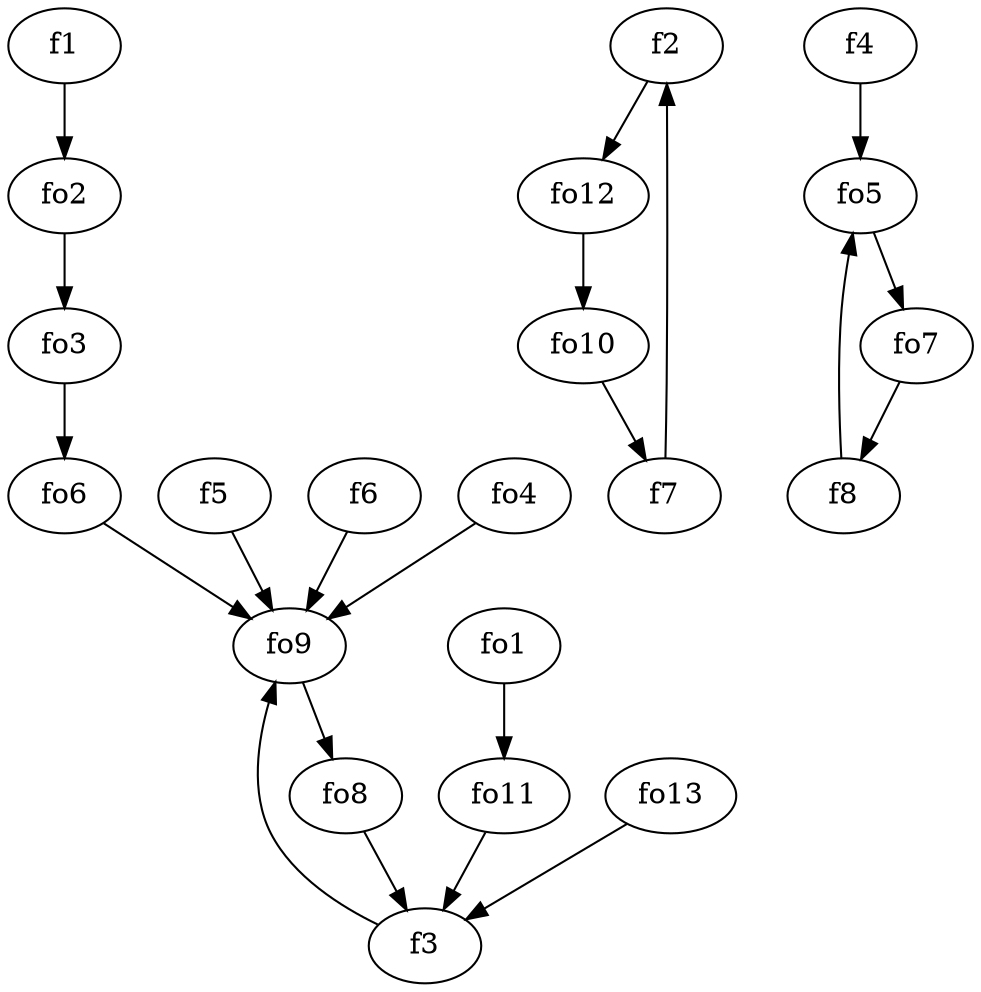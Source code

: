 strict digraph  {
f1;
f2;
f3;
f4;
f5;
f6;
f7;
f8;
fo1;
fo2;
fo3;
fo4;
fo5;
fo6;
fo7;
fo8;
fo9;
fo10;
fo11;
fo12;
fo13;
f1 -> fo2  [weight=2];
f2 -> fo12  [weight=2];
f3 -> fo9  [weight=2];
f4 -> fo5  [weight=2];
f5 -> fo9  [weight=2];
f6 -> fo9  [weight=2];
f7 -> f2  [weight=2];
f8 -> fo5  [weight=2];
fo1 -> fo11  [weight=2];
fo2 -> fo3  [weight=2];
fo3 -> fo6  [weight=2];
fo4 -> fo9  [weight=2];
fo5 -> fo7  [weight=2];
fo6 -> fo9  [weight=2];
fo7 -> f8  [weight=2];
fo8 -> f3  [weight=2];
fo9 -> fo8  [weight=2];
fo10 -> f7  [weight=2];
fo11 -> f3  [weight=2];
fo12 -> fo10  [weight=2];
fo13 -> f3  [weight=2];
}
